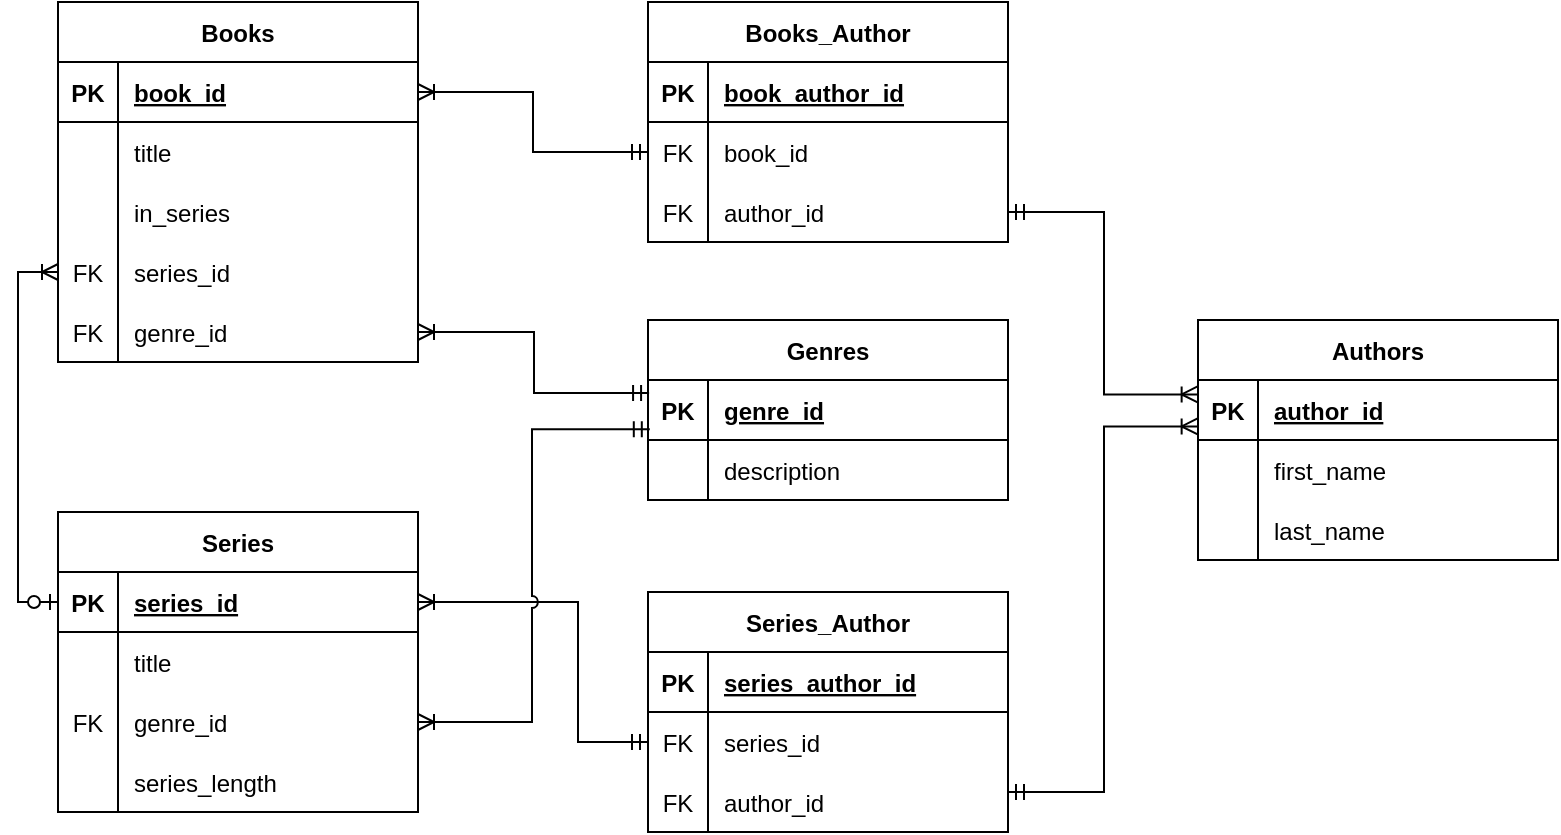 <mxfile version="20.8.16" type="device"><diagram id="YcVGNWYX_0p9WS18v-X_" name="Page-1"><mxGraphModel dx="880" dy="470" grid="1" gridSize="10" guides="1" tooltips="1" connect="1" arrows="1" fold="1" page="1" pageScale="1" pageWidth="850" pageHeight="1100" math="0" shadow="0"><root><mxCell id="0"/><mxCell id="1" parent="0"/><mxCell id="V2rKV4Rya1Wr2MBm10I8-1" value="Books" style="shape=table;startSize=30;container=1;collapsible=1;childLayout=tableLayout;fixedRows=1;rowLines=0;fontStyle=1;align=center;resizeLast=1;" parent="1" vertex="1"><mxGeometry x="40" y="25" width="180" height="180" as="geometry"/></mxCell><mxCell id="V2rKV4Rya1Wr2MBm10I8-2" value="" style="shape=tableRow;horizontal=0;startSize=0;swimlaneHead=0;swimlaneBody=0;fillColor=none;collapsible=0;dropTarget=0;points=[[0,0.5],[1,0.5]];portConstraint=eastwest;top=0;left=0;right=0;bottom=1;" parent="V2rKV4Rya1Wr2MBm10I8-1" vertex="1"><mxGeometry y="30" width="180" height="30" as="geometry"/></mxCell><mxCell id="V2rKV4Rya1Wr2MBm10I8-3" value="PK" style="shape=partialRectangle;connectable=0;fillColor=none;top=0;left=0;bottom=0;right=0;fontStyle=1;overflow=hidden;" parent="V2rKV4Rya1Wr2MBm10I8-2" vertex="1"><mxGeometry width="30" height="30" as="geometry"><mxRectangle width="30" height="30" as="alternateBounds"/></mxGeometry></mxCell><mxCell id="V2rKV4Rya1Wr2MBm10I8-4" value="book_id" style="shape=partialRectangle;connectable=0;fillColor=none;top=0;left=0;bottom=0;right=0;align=left;spacingLeft=6;fontStyle=5;overflow=hidden;" parent="V2rKV4Rya1Wr2MBm10I8-2" vertex="1"><mxGeometry x="30" width="150" height="30" as="geometry"><mxRectangle width="150" height="30" as="alternateBounds"/></mxGeometry></mxCell><mxCell id="59JMAN7m0pr_UB3jUuOd-1" style="shape=tableRow;horizontal=0;startSize=0;swimlaneHead=0;swimlaneBody=0;fillColor=none;collapsible=0;dropTarget=0;points=[[0,0.5],[1,0.5]];portConstraint=eastwest;top=0;left=0;right=0;bottom=0;" parent="V2rKV4Rya1Wr2MBm10I8-1" vertex="1"><mxGeometry y="60" width="180" height="30" as="geometry"/></mxCell><mxCell id="59JMAN7m0pr_UB3jUuOd-2" style="shape=partialRectangle;connectable=0;fillColor=none;top=0;left=0;bottom=0;right=0;editable=1;overflow=hidden;" parent="59JMAN7m0pr_UB3jUuOd-1" vertex="1"><mxGeometry width="30" height="30" as="geometry"><mxRectangle width="30" height="30" as="alternateBounds"/></mxGeometry></mxCell><mxCell id="59JMAN7m0pr_UB3jUuOd-3" value="title" style="shape=partialRectangle;connectable=0;fillColor=none;top=0;left=0;bottom=0;right=0;align=left;spacingLeft=6;overflow=hidden;" parent="59JMAN7m0pr_UB3jUuOd-1" vertex="1"><mxGeometry x="30" width="150" height="30" as="geometry"><mxRectangle width="150" height="30" as="alternateBounds"/></mxGeometry></mxCell><mxCell id="V2rKV4Rya1Wr2MBm10I8-8" value="" style="shape=tableRow;horizontal=0;startSize=0;swimlaneHead=0;swimlaneBody=0;fillColor=none;collapsible=0;dropTarget=0;points=[[0,0.5],[1,0.5]];portConstraint=eastwest;top=0;left=0;right=0;bottom=0;" parent="V2rKV4Rya1Wr2MBm10I8-1" vertex="1"><mxGeometry y="90" width="180" height="30" as="geometry"/></mxCell><mxCell id="V2rKV4Rya1Wr2MBm10I8-9" value="" style="shape=partialRectangle;connectable=0;fillColor=none;top=0;left=0;bottom=0;right=0;editable=1;overflow=hidden;" parent="V2rKV4Rya1Wr2MBm10I8-8" vertex="1"><mxGeometry width="30" height="30" as="geometry"><mxRectangle width="30" height="30" as="alternateBounds"/></mxGeometry></mxCell><mxCell id="V2rKV4Rya1Wr2MBm10I8-10" value="in_series" style="shape=partialRectangle;connectable=0;fillColor=none;top=0;left=0;bottom=0;right=0;align=left;spacingLeft=6;overflow=hidden;" parent="V2rKV4Rya1Wr2MBm10I8-8" vertex="1"><mxGeometry x="30" width="150" height="30" as="geometry"><mxRectangle width="150" height="30" as="alternateBounds"/></mxGeometry></mxCell><mxCell id="V2rKV4Rya1Wr2MBm10I8-14" style="shape=tableRow;horizontal=0;startSize=0;swimlaneHead=0;swimlaneBody=0;fillColor=none;collapsible=0;dropTarget=0;points=[[0,0.5],[1,0.5]];portConstraint=eastwest;top=0;left=0;right=0;bottom=0;" parent="V2rKV4Rya1Wr2MBm10I8-1" vertex="1"><mxGeometry y="120" width="180" height="30" as="geometry"/></mxCell><mxCell id="V2rKV4Rya1Wr2MBm10I8-15" value="FK" style="shape=partialRectangle;connectable=0;fillColor=none;top=0;left=0;bottom=0;right=0;editable=1;overflow=hidden;" parent="V2rKV4Rya1Wr2MBm10I8-14" vertex="1"><mxGeometry width="30" height="30" as="geometry"><mxRectangle width="30" height="30" as="alternateBounds"/></mxGeometry></mxCell><mxCell id="V2rKV4Rya1Wr2MBm10I8-16" value="series_id" style="shape=partialRectangle;connectable=0;fillColor=none;top=0;left=0;bottom=0;right=0;align=left;spacingLeft=6;overflow=hidden;" parent="V2rKV4Rya1Wr2MBm10I8-14" vertex="1"><mxGeometry x="30" width="150" height="30" as="geometry"><mxRectangle width="150" height="30" as="alternateBounds"/></mxGeometry></mxCell><mxCell id="V2rKV4Rya1Wr2MBm10I8-20" style="shape=tableRow;horizontal=0;startSize=0;swimlaneHead=0;swimlaneBody=0;fillColor=none;collapsible=0;dropTarget=0;points=[[0,0.5],[1,0.5]];portConstraint=eastwest;top=0;left=0;right=0;bottom=0;" parent="V2rKV4Rya1Wr2MBm10I8-1" vertex="1"><mxGeometry y="150" width="180" height="30" as="geometry"/></mxCell><mxCell id="V2rKV4Rya1Wr2MBm10I8-21" value="FK" style="shape=partialRectangle;connectable=0;fillColor=none;top=0;left=0;bottom=0;right=0;editable=1;overflow=hidden;" parent="V2rKV4Rya1Wr2MBm10I8-20" vertex="1"><mxGeometry width="30" height="30" as="geometry"><mxRectangle width="30" height="30" as="alternateBounds"/></mxGeometry></mxCell><mxCell id="V2rKV4Rya1Wr2MBm10I8-22" value="genre_id" style="shape=partialRectangle;connectable=0;fillColor=none;top=0;left=0;bottom=0;right=0;align=left;spacingLeft=6;overflow=hidden;" parent="V2rKV4Rya1Wr2MBm10I8-20" vertex="1"><mxGeometry x="30" width="150" height="30" as="geometry"><mxRectangle width="150" height="30" as="alternateBounds"/></mxGeometry></mxCell><mxCell id="V2rKV4Rya1Wr2MBm10I8-23" value="Authors" style="shape=table;startSize=30;container=1;collapsible=1;childLayout=tableLayout;fixedRows=1;rowLines=0;fontStyle=1;align=center;resizeLast=1;" parent="1" vertex="1"><mxGeometry x="610" y="184" width="180" height="120" as="geometry"/></mxCell><mxCell id="V2rKV4Rya1Wr2MBm10I8-24" value="" style="shape=tableRow;horizontal=0;startSize=0;swimlaneHead=0;swimlaneBody=0;fillColor=none;collapsible=0;dropTarget=0;points=[[0,0.5],[1,0.5]];portConstraint=eastwest;top=0;left=0;right=0;bottom=1;" parent="V2rKV4Rya1Wr2MBm10I8-23" vertex="1"><mxGeometry y="30" width="180" height="30" as="geometry"/></mxCell><mxCell id="V2rKV4Rya1Wr2MBm10I8-25" value="PK" style="shape=partialRectangle;connectable=0;fillColor=none;top=0;left=0;bottom=0;right=0;fontStyle=1;overflow=hidden;" parent="V2rKV4Rya1Wr2MBm10I8-24" vertex="1"><mxGeometry width="30" height="30" as="geometry"><mxRectangle width="30" height="30" as="alternateBounds"/></mxGeometry></mxCell><mxCell id="V2rKV4Rya1Wr2MBm10I8-26" value="author_id" style="shape=partialRectangle;connectable=0;fillColor=none;top=0;left=0;bottom=0;right=0;align=left;spacingLeft=6;fontStyle=5;overflow=hidden;" parent="V2rKV4Rya1Wr2MBm10I8-24" vertex="1"><mxGeometry x="30" width="150" height="30" as="geometry"><mxRectangle width="150" height="30" as="alternateBounds"/></mxGeometry></mxCell><mxCell id="V2rKV4Rya1Wr2MBm10I8-27" value="" style="shape=tableRow;horizontal=0;startSize=0;swimlaneHead=0;swimlaneBody=0;fillColor=none;collapsible=0;dropTarget=0;points=[[0,0.5],[1,0.5]];portConstraint=eastwest;top=0;left=0;right=0;bottom=0;" parent="V2rKV4Rya1Wr2MBm10I8-23" vertex="1"><mxGeometry y="60" width="180" height="30" as="geometry"/></mxCell><mxCell id="V2rKV4Rya1Wr2MBm10I8-28" value="" style="shape=partialRectangle;connectable=0;fillColor=none;top=0;left=0;bottom=0;right=0;editable=1;overflow=hidden;" parent="V2rKV4Rya1Wr2MBm10I8-27" vertex="1"><mxGeometry width="30" height="30" as="geometry"><mxRectangle width="30" height="30" as="alternateBounds"/></mxGeometry></mxCell><mxCell id="V2rKV4Rya1Wr2MBm10I8-29" value="first_name" style="shape=partialRectangle;connectable=0;fillColor=none;top=0;left=0;bottom=0;right=0;align=left;spacingLeft=6;overflow=hidden;" parent="V2rKV4Rya1Wr2MBm10I8-27" vertex="1"><mxGeometry x="30" width="150" height="30" as="geometry"><mxRectangle width="150" height="30" as="alternateBounds"/></mxGeometry></mxCell><mxCell id="V2rKV4Rya1Wr2MBm10I8-30" value="" style="shape=tableRow;horizontal=0;startSize=0;swimlaneHead=0;swimlaneBody=0;fillColor=none;collapsible=0;dropTarget=0;points=[[0,0.5],[1,0.5]];portConstraint=eastwest;top=0;left=0;right=0;bottom=0;" parent="V2rKV4Rya1Wr2MBm10I8-23" vertex="1"><mxGeometry y="90" width="180" height="30" as="geometry"/></mxCell><mxCell id="V2rKV4Rya1Wr2MBm10I8-31" value="" style="shape=partialRectangle;connectable=0;fillColor=none;top=0;left=0;bottom=0;right=0;editable=1;overflow=hidden;" parent="V2rKV4Rya1Wr2MBm10I8-30" vertex="1"><mxGeometry width="30" height="30" as="geometry"><mxRectangle width="30" height="30" as="alternateBounds"/></mxGeometry></mxCell><mxCell id="V2rKV4Rya1Wr2MBm10I8-32" value="last_name" style="shape=partialRectangle;connectable=0;fillColor=none;top=0;left=0;bottom=0;right=0;align=left;spacingLeft=6;overflow=hidden;" parent="V2rKV4Rya1Wr2MBm10I8-30" vertex="1"><mxGeometry x="30" width="150" height="30" as="geometry"><mxRectangle width="150" height="30" as="alternateBounds"/></mxGeometry></mxCell><mxCell id="V2rKV4Rya1Wr2MBm10I8-39" value="Genres" style="shape=table;startSize=30;container=1;collapsible=1;childLayout=tableLayout;fixedRows=1;rowLines=0;fontStyle=1;align=center;resizeLast=1;" parent="1" vertex="1"><mxGeometry x="335" y="184" width="180" height="90" as="geometry"/></mxCell><mxCell id="V2rKV4Rya1Wr2MBm10I8-40" value="" style="shape=tableRow;horizontal=0;startSize=0;swimlaneHead=0;swimlaneBody=0;fillColor=none;collapsible=0;dropTarget=0;points=[[0,0.5],[1,0.5]];portConstraint=eastwest;top=0;left=0;right=0;bottom=1;" parent="V2rKV4Rya1Wr2MBm10I8-39" vertex="1"><mxGeometry y="30" width="180" height="30" as="geometry"/></mxCell><mxCell id="V2rKV4Rya1Wr2MBm10I8-41" value="PK" style="shape=partialRectangle;connectable=0;fillColor=none;top=0;left=0;bottom=0;right=0;fontStyle=1;overflow=hidden;" parent="V2rKV4Rya1Wr2MBm10I8-40" vertex="1"><mxGeometry width="30" height="30" as="geometry"><mxRectangle width="30" height="30" as="alternateBounds"/></mxGeometry></mxCell><mxCell id="V2rKV4Rya1Wr2MBm10I8-42" value="genre_id" style="shape=partialRectangle;connectable=0;fillColor=none;top=0;left=0;bottom=0;right=0;align=left;spacingLeft=6;fontStyle=5;overflow=hidden;" parent="V2rKV4Rya1Wr2MBm10I8-40" vertex="1"><mxGeometry x="30" width="150" height="30" as="geometry"><mxRectangle width="150" height="30" as="alternateBounds"/></mxGeometry></mxCell><mxCell id="V2rKV4Rya1Wr2MBm10I8-43" value="" style="shape=tableRow;horizontal=0;startSize=0;swimlaneHead=0;swimlaneBody=0;fillColor=none;collapsible=0;dropTarget=0;points=[[0,0.5],[1,0.5]];portConstraint=eastwest;top=0;left=0;right=0;bottom=0;" parent="V2rKV4Rya1Wr2MBm10I8-39" vertex="1"><mxGeometry y="60" width="180" height="30" as="geometry"/></mxCell><mxCell id="V2rKV4Rya1Wr2MBm10I8-44" value="" style="shape=partialRectangle;connectable=0;fillColor=none;top=0;left=0;bottom=0;right=0;editable=1;overflow=hidden;" parent="V2rKV4Rya1Wr2MBm10I8-43" vertex="1"><mxGeometry width="30" height="30" as="geometry"><mxRectangle width="30" height="30" as="alternateBounds"/></mxGeometry></mxCell><mxCell id="V2rKV4Rya1Wr2MBm10I8-45" value="description" style="shape=partialRectangle;connectable=0;fillColor=none;top=0;left=0;bottom=0;right=0;align=left;spacingLeft=6;overflow=hidden;" parent="V2rKV4Rya1Wr2MBm10I8-43" vertex="1"><mxGeometry x="30" width="150" height="30" as="geometry"><mxRectangle width="150" height="30" as="alternateBounds"/></mxGeometry></mxCell><mxCell id="V2rKV4Rya1Wr2MBm10I8-52" value="Series" style="shape=table;startSize=30;container=1;collapsible=1;childLayout=tableLayout;fixedRows=1;rowLines=0;fontStyle=1;align=center;resizeLast=1;" parent="1" vertex="1"><mxGeometry x="40" y="280" width="180" height="150" as="geometry"/></mxCell><mxCell id="V2rKV4Rya1Wr2MBm10I8-53" value="" style="shape=tableRow;horizontal=0;startSize=0;swimlaneHead=0;swimlaneBody=0;fillColor=none;collapsible=0;dropTarget=0;points=[[0,0.5],[1,0.5]];portConstraint=eastwest;top=0;left=0;right=0;bottom=1;" parent="V2rKV4Rya1Wr2MBm10I8-52" vertex="1"><mxGeometry y="30" width="180" height="30" as="geometry"/></mxCell><mxCell id="V2rKV4Rya1Wr2MBm10I8-54" value="PK" style="shape=partialRectangle;connectable=0;fillColor=none;top=0;left=0;bottom=0;right=0;fontStyle=1;overflow=hidden;" parent="V2rKV4Rya1Wr2MBm10I8-53" vertex="1"><mxGeometry width="30" height="30" as="geometry"><mxRectangle width="30" height="30" as="alternateBounds"/></mxGeometry></mxCell><mxCell id="V2rKV4Rya1Wr2MBm10I8-55" value="series_id" style="shape=partialRectangle;connectable=0;fillColor=none;top=0;left=0;bottom=0;right=0;align=left;spacingLeft=6;fontStyle=5;overflow=hidden;" parent="V2rKV4Rya1Wr2MBm10I8-53" vertex="1"><mxGeometry x="30" width="150" height="30" as="geometry"><mxRectangle width="150" height="30" as="alternateBounds"/></mxGeometry></mxCell><mxCell id="fojaukvqfrUIzvgIrmPr-30" style="shape=tableRow;horizontal=0;startSize=0;swimlaneHead=0;swimlaneBody=0;fillColor=none;collapsible=0;dropTarget=0;points=[[0,0.5],[1,0.5]];portConstraint=eastwest;top=0;left=0;right=0;bottom=0;" parent="V2rKV4Rya1Wr2MBm10I8-52" vertex="1"><mxGeometry y="60" width="180" height="30" as="geometry"/></mxCell><mxCell id="fojaukvqfrUIzvgIrmPr-31" style="shape=partialRectangle;connectable=0;fillColor=none;top=0;left=0;bottom=0;right=0;editable=1;overflow=hidden;" parent="fojaukvqfrUIzvgIrmPr-30" vertex="1"><mxGeometry width="30" height="30" as="geometry"><mxRectangle width="30" height="30" as="alternateBounds"/></mxGeometry></mxCell><mxCell id="fojaukvqfrUIzvgIrmPr-32" value="title" style="shape=partialRectangle;connectable=0;fillColor=none;top=0;left=0;bottom=0;right=0;align=left;spacingLeft=6;overflow=hidden;" parent="fojaukvqfrUIzvgIrmPr-30" vertex="1"><mxGeometry x="30" width="150" height="30" as="geometry"><mxRectangle width="150" height="30" as="alternateBounds"/></mxGeometry></mxCell><mxCell id="V2rKV4Rya1Wr2MBm10I8-56" value="" style="shape=tableRow;horizontal=0;startSize=0;swimlaneHead=0;swimlaneBody=0;fillColor=none;collapsible=0;dropTarget=0;points=[[0,0.5],[1,0.5]];portConstraint=eastwest;top=0;left=0;right=0;bottom=0;" parent="V2rKV4Rya1Wr2MBm10I8-52" vertex="1"><mxGeometry y="90" width="180" height="30" as="geometry"/></mxCell><mxCell id="V2rKV4Rya1Wr2MBm10I8-57" value="FK" style="shape=partialRectangle;connectable=0;fillColor=none;top=0;left=0;bottom=0;right=0;editable=1;overflow=hidden;" parent="V2rKV4Rya1Wr2MBm10I8-56" vertex="1"><mxGeometry width="30" height="30" as="geometry"><mxRectangle width="30" height="30" as="alternateBounds"/></mxGeometry></mxCell><mxCell id="V2rKV4Rya1Wr2MBm10I8-58" value="genre_id" style="shape=partialRectangle;connectable=0;fillColor=none;top=0;left=0;bottom=0;right=0;align=left;spacingLeft=6;overflow=hidden;" parent="V2rKV4Rya1Wr2MBm10I8-56" vertex="1"><mxGeometry x="30" width="150" height="30" as="geometry"><mxRectangle width="150" height="30" as="alternateBounds"/></mxGeometry></mxCell><mxCell id="V2rKV4Rya1Wr2MBm10I8-59" value="" style="shape=tableRow;horizontal=0;startSize=0;swimlaneHead=0;swimlaneBody=0;fillColor=none;collapsible=0;dropTarget=0;points=[[0,0.5],[1,0.5]];portConstraint=eastwest;top=0;left=0;right=0;bottom=0;" parent="V2rKV4Rya1Wr2MBm10I8-52" vertex="1"><mxGeometry y="120" width="180" height="30" as="geometry"/></mxCell><mxCell id="V2rKV4Rya1Wr2MBm10I8-60" value="" style="shape=partialRectangle;connectable=0;fillColor=none;top=0;left=0;bottom=0;right=0;editable=1;overflow=hidden;" parent="V2rKV4Rya1Wr2MBm10I8-59" vertex="1"><mxGeometry width="30" height="30" as="geometry"><mxRectangle width="30" height="30" as="alternateBounds"/></mxGeometry></mxCell><mxCell id="V2rKV4Rya1Wr2MBm10I8-61" value="series_length" style="shape=partialRectangle;connectable=0;fillColor=none;top=0;left=0;bottom=0;right=0;align=left;spacingLeft=6;overflow=hidden;" parent="V2rKV4Rya1Wr2MBm10I8-59" vertex="1"><mxGeometry x="30" width="150" height="30" as="geometry"><mxRectangle width="150" height="30" as="alternateBounds"/></mxGeometry></mxCell><mxCell id="V2rKV4Rya1Wr2MBm10I8-91" value="" style="edgeStyle=elbowEdgeStyle;fontSize=12;html=1;endArrow=ERoneToMany;startArrow=ERzeroToOne;rounded=0;exitX=0;exitY=0.5;exitDx=0;exitDy=0;entryX=0;entryY=0.5;entryDx=0;entryDy=0;" parent="1" source="V2rKV4Rya1Wr2MBm10I8-53" target="V2rKV4Rya1Wr2MBm10I8-14" edge="1"><mxGeometry width="100" height="100" relative="1" as="geometry"><mxPoint x="660" y="270" as="sourcePoint"/><mxPoint x="30" y="170" as="targetPoint"/><Array as="points"><mxPoint x="20" y="80"/><mxPoint x="20" y="230"/></Array></mxGeometry></mxCell><mxCell id="V2rKV4Rya1Wr2MBm10I8-92" value="" style="edgeStyle=elbowEdgeStyle;fontSize=12;html=1;endArrow=ERoneToMany;startArrow=ERmandOne;rounded=0;shadow=0;jumpStyle=arc;exitX=0.003;exitY=0.218;exitDx=0;exitDy=0;entryX=1;entryY=0.5;entryDx=0;entryDy=0;exitPerimeter=0;" parent="1" source="V2rKV4Rya1Wr2MBm10I8-40" target="V2rKV4Rya1Wr2MBm10I8-20" edge="1"><mxGeometry width="100" height="100" relative="1" as="geometry"><mxPoint x="350" y="320" as="sourcePoint"/><mxPoint x="240" y="200" as="targetPoint"/><Array as="points"/></mxGeometry></mxCell><mxCell id="V2rKV4Rya1Wr2MBm10I8-94" value="" style="edgeStyle=elbowEdgeStyle;fontSize=12;html=1;endArrow=ERoneToMany;startArrow=ERmandOne;rounded=0;shadow=0;jumpStyle=arc;exitX=0;exitY=0.5;exitDx=0;exitDy=0;entryX=1;entryY=0.5;entryDx=0;entryDy=0;" parent="1" source="fojaukvqfrUIzvgIrmPr-21" target="V2rKV4Rya1Wr2MBm10I8-53" edge="1"><mxGeometry width="100" height="100" relative="1" as="geometry"><mxPoint x="350" y="335" as="sourcePoint"/><mxPoint x="220" y="420" as="targetPoint"/><Array as="points"><mxPoint x="300" y="370"/><mxPoint x="290" y="380"/><mxPoint x="290" y="370"/></Array></mxGeometry></mxCell><mxCell id="x09nJ67AgPY3by1PB_oo-4" value="" style="edgeStyle=orthogonalEdgeStyle;fontSize=12;html=1;endArrow=ERmandOne;startArrow=ERoneToMany;rounded=0;exitX=1;exitY=0.5;exitDx=0;exitDy=0;endFill=0;entryX=0;entryY=0.5;entryDx=0;entryDy=0;" parent="1" source="V2rKV4Rya1Wr2MBm10I8-2" target="fojaukvqfrUIzvgIrmPr-11" edge="1"><mxGeometry width="100" height="100" relative="1" as="geometry"><mxPoint x="240" y="170" as="sourcePoint"/><mxPoint x="330" y="60" as="targetPoint"/></mxGeometry></mxCell><mxCell id="x09nJ67AgPY3by1PB_oo-5" value="" style="edgeStyle=elbowEdgeStyle;fontSize=12;html=1;endArrow=ERmandOne;startArrow=ERoneToMany;rounded=0;exitX=1;exitY=0.5;exitDx=0;exitDy=0;shadow=0;jumpStyle=arc;entryX=0.005;entryY=0.822;entryDx=0;entryDy=0;entryPerimeter=0;endFill=0;" parent="1" source="V2rKV4Rya1Wr2MBm10I8-56" target="V2rKV4Rya1Wr2MBm10I8-40" edge="1"><mxGeometry width="100" height="100" relative="1" as="geometry"><mxPoint x="290" y="360" as="sourcePoint"/><mxPoint x="640" y="390" as="targetPoint"/><Array as="points"><mxPoint x="277" y="286"/><mxPoint x="310" y="310"/><mxPoint x="310" y="250"/></Array></mxGeometry></mxCell><mxCell id="Y_9Jyx2ZIjU98_TrYNg2-1" value="Books_Author" style="shape=table;startSize=30;container=1;collapsible=1;childLayout=tableLayout;fixedRows=1;rowLines=0;fontStyle=1;align=center;resizeLast=1;" parent="1" vertex="1"><mxGeometry x="335" y="25" width="180" height="120" as="geometry"/></mxCell><mxCell id="fojaukvqfrUIzvgIrmPr-2" value="" style="shape=tableRow;horizontal=0;startSize=0;swimlaneHead=0;swimlaneBody=0;fillColor=none;collapsible=0;dropTarget=0;points=[[0,0.5],[1,0.5]];portConstraint=eastwest;top=0;left=0;right=0;bottom=1;" parent="Y_9Jyx2ZIjU98_TrYNg2-1" vertex="1"><mxGeometry y="30" width="180" height="30" as="geometry"/></mxCell><mxCell id="fojaukvqfrUIzvgIrmPr-3" value="PK" style="shape=partialRectangle;connectable=0;fillColor=none;top=0;left=0;bottom=0;right=0;fontStyle=1;overflow=hidden;" parent="fojaukvqfrUIzvgIrmPr-2" vertex="1"><mxGeometry width="30" height="30" as="geometry"><mxRectangle width="30" height="30" as="alternateBounds"/></mxGeometry></mxCell><mxCell id="fojaukvqfrUIzvgIrmPr-4" value="book_author_id" style="shape=partialRectangle;connectable=0;fillColor=none;top=0;left=0;bottom=0;right=0;align=left;spacingLeft=6;fontStyle=5;overflow=hidden;" parent="fojaukvqfrUIzvgIrmPr-2" vertex="1"><mxGeometry x="30" width="150" height="30" as="geometry"><mxRectangle width="150" height="30" as="alternateBounds"/></mxGeometry></mxCell><mxCell id="fojaukvqfrUIzvgIrmPr-11" style="shape=tableRow;horizontal=0;startSize=0;swimlaneHead=0;swimlaneBody=0;fillColor=none;collapsible=0;dropTarget=0;points=[[0,0.5],[1,0.5]];portConstraint=eastwest;top=0;left=0;right=0;bottom=0;" parent="Y_9Jyx2ZIjU98_TrYNg2-1" vertex="1"><mxGeometry y="60" width="180" height="30" as="geometry"/></mxCell><mxCell id="fojaukvqfrUIzvgIrmPr-12" value="FK" style="shape=partialRectangle;connectable=0;fillColor=none;top=0;left=0;bottom=0;right=0;editable=1;overflow=hidden;" parent="fojaukvqfrUIzvgIrmPr-11" vertex="1"><mxGeometry width="30" height="30" as="geometry"><mxRectangle width="30" height="30" as="alternateBounds"/></mxGeometry></mxCell><mxCell id="fojaukvqfrUIzvgIrmPr-13" value="book_id" style="shape=partialRectangle;connectable=0;fillColor=none;top=0;left=0;bottom=0;right=0;align=left;spacingLeft=6;overflow=hidden;" parent="fojaukvqfrUIzvgIrmPr-11" vertex="1"><mxGeometry x="30" width="150" height="30" as="geometry"><mxRectangle width="150" height="30" as="alternateBounds"/></mxGeometry></mxCell><mxCell id="fojaukvqfrUIzvgIrmPr-14" style="shape=tableRow;horizontal=0;startSize=0;swimlaneHead=0;swimlaneBody=0;fillColor=none;collapsible=0;dropTarget=0;points=[[0,0.5],[1,0.5]];portConstraint=eastwest;top=0;left=0;right=0;bottom=0;" parent="Y_9Jyx2ZIjU98_TrYNg2-1" vertex="1"><mxGeometry y="90" width="180" height="30" as="geometry"/></mxCell><mxCell id="fojaukvqfrUIzvgIrmPr-15" value="FK" style="shape=partialRectangle;connectable=0;fillColor=none;top=0;left=0;bottom=0;right=0;editable=1;overflow=hidden;" parent="fojaukvqfrUIzvgIrmPr-14" vertex="1"><mxGeometry width="30" height="30" as="geometry"><mxRectangle width="30" height="30" as="alternateBounds"/></mxGeometry></mxCell><mxCell id="fojaukvqfrUIzvgIrmPr-16" value="author_id" style="shape=partialRectangle;connectable=0;fillColor=none;top=0;left=0;bottom=0;right=0;align=left;spacingLeft=6;overflow=hidden;" parent="fojaukvqfrUIzvgIrmPr-14" vertex="1"><mxGeometry x="30" width="150" height="30" as="geometry"><mxRectangle width="150" height="30" as="alternateBounds"/></mxGeometry></mxCell><mxCell id="Y_9Jyx2ZIjU98_TrYNg2-11" value="" style="edgeStyle=orthogonalEdgeStyle;fontSize=12;html=1;endArrow=ERoneToMany;startArrow=ERmandOne;rounded=0;entryX=-0.001;entryY=0.24;entryDx=0;entryDy=0;entryPerimeter=0;" parent="1" target="V2rKV4Rya1Wr2MBm10I8-24" edge="1"><mxGeometry width="100" height="100" relative="1" as="geometry"><mxPoint x="515" y="130" as="sourcePoint"/><mxPoint x="440" y="140" as="targetPoint"/><Array as="points"><mxPoint x="515" y="130"/><mxPoint x="563" y="130"/><mxPoint x="563" y="221"/></Array></mxGeometry></mxCell><mxCell id="Y_9Jyx2ZIjU98_TrYNg2-12" value="Series_Author" style="shape=table;startSize=30;container=1;collapsible=1;childLayout=tableLayout;fixedRows=1;rowLines=0;fontStyle=1;align=center;resizeLast=1;" parent="1" vertex="1"><mxGeometry x="335" y="320" width="180" height="120" as="geometry"/></mxCell><mxCell id="fojaukvqfrUIzvgIrmPr-18" value="" style="shape=tableRow;horizontal=0;startSize=0;swimlaneHead=0;swimlaneBody=0;fillColor=none;collapsible=0;dropTarget=0;points=[[0,0.5],[1,0.5]];portConstraint=eastwest;top=0;left=0;right=0;bottom=1;" parent="Y_9Jyx2ZIjU98_TrYNg2-12" vertex="1"><mxGeometry y="30" width="180" height="30" as="geometry"/></mxCell><mxCell id="fojaukvqfrUIzvgIrmPr-19" value="PK" style="shape=partialRectangle;connectable=0;fillColor=none;top=0;left=0;bottom=0;right=0;fontStyle=1;overflow=hidden;" parent="fojaukvqfrUIzvgIrmPr-18" vertex="1"><mxGeometry width="30" height="30" as="geometry"><mxRectangle width="30" height="30" as="alternateBounds"/></mxGeometry></mxCell><mxCell id="fojaukvqfrUIzvgIrmPr-20" value="series_author_id" style="shape=partialRectangle;connectable=0;fillColor=none;top=0;left=0;bottom=0;right=0;align=left;spacingLeft=6;fontStyle=5;overflow=hidden;" parent="fojaukvqfrUIzvgIrmPr-18" vertex="1"><mxGeometry x="30" width="150" height="30" as="geometry"><mxRectangle width="150" height="30" as="alternateBounds"/></mxGeometry></mxCell><mxCell id="fojaukvqfrUIzvgIrmPr-21" style="shape=tableRow;horizontal=0;startSize=0;swimlaneHead=0;swimlaneBody=0;fillColor=none;collapsible=0;dropTarget=0;points=[[0,0.5],[1,0.5]];portConstraint=eastwest;top=0;left=0;right=0;bottom=0;" parent="Y_9Jyx2ZIjU98_TrYNg2-12" vertex="1"><mxGeometry y="60" width="180" height="30" as="geometry"/></mxCell><mxCell id="fojaukvqfrUIzvgIrmPr-22" value="FK" style="shape=partialRectangle;connectable=0;fillColor=none;top=0;left=0;bottom=0;right=0;editable=1;overflow=hidden;" parent="fojaukvqfrUIzvgIrmPr-21" vertex="1"><mxGeometry width="30" height="30" as="geometry"><mxRectangle width="30" height="30" as="alternateBounds"/></mxGeometry></mxCell><mxCell id="fojaukvqfrUIzvgIrmPr-23" value="series_id" style="shape=partialRectangle;connectable=0;fillColor=none;top=0;left=0;bottom=0;right=0;align=left;spacingLeft=6;overflow=hidden;" parent="fojaukvqfrUIzvgIrmPr-21" vertex="1"><mxGeometry x="30" width="150" height="30" as="geometry"><mxRectangle width="150" height="30" as="alternateBounds"/></mxGeometry></mxCell><mxCell id="fojaukvqfrUIzvgIrmPr-24" style="shape=tableRow;horizontal=0;startSize=0;swimlaneHead=0;swimlaneBody=0;fillColor=none;collapsible=0;dropTarget=0;points=[[0,0.5],[1,0.5]];portConstraint=eastwest;top=0;left=0;right=0;bottom=0;" parent="Y_9Jyx2ZIjU98_TrYNg2-12" vertex="1"><mxGeometry y="90" width="180" height="30" as="geometry"/></mxCell><mxCell id="fojaukvqfrUIzvgIrmPr-25" value="FK" style="shape=partialRectangle;connectable=0;fillColor=none;top=0;left=0;bottom=0;right=0;editable=1;overflow=hidden;" parent="fojaukvqfrUIzvgIrmPr-24" vertex="1"><mxGeometry width="30" height="30" as="geometry"><mxRectangle width="30" height="30" as="alternateBounds"/></mxGeometry></mxCell><mxCell id="fojaukvqfrUIzvgIrmPr-26" value="author_id" style="shape=partialRectangle;connectable=0;fillColor=none;top=0;left=0;bottom=0;right=0;align=left;spacingLeft=6;overflow=hidden;" parent="fojaukvqfrUIzvgIrmPr-24" vertex="1"><mxGeometry x="30" width="150" height="30" as="geometry"><mxRectangle width="150" height="30" as="alternateBounds"/></mxGeometry></mxCell><mxCell id="Y_9Jyx2ZIjU98_TrYNg2-21" style="edgeStyle=orthogonalEdgeStyle;rounded=0;orthogonalLoop=1;jettySize=auto;html=1;entryX=-0.001;entryY=0.773;entryDx=0;entryDy=0;endArrow=ERoneToMany;endFill=0;startArrow=ERmandOne;startFill=0;entryPerimeter=0;" parent="1" target="V2rKV4Rya1Wr2MBm10I8-24" edge="1"><mxGeometry relative="1" as="geometry"><mxPoint x="515" y="420" as="sourcePoint"/><Array as="points"><mxPoint x="515" y="420"/><mxPoint x="563" y="420"/><mxPoint x="563" y="237"/></Array></mxGeometry></mxCell></root></mxGraphModel></diagram></mxfile>